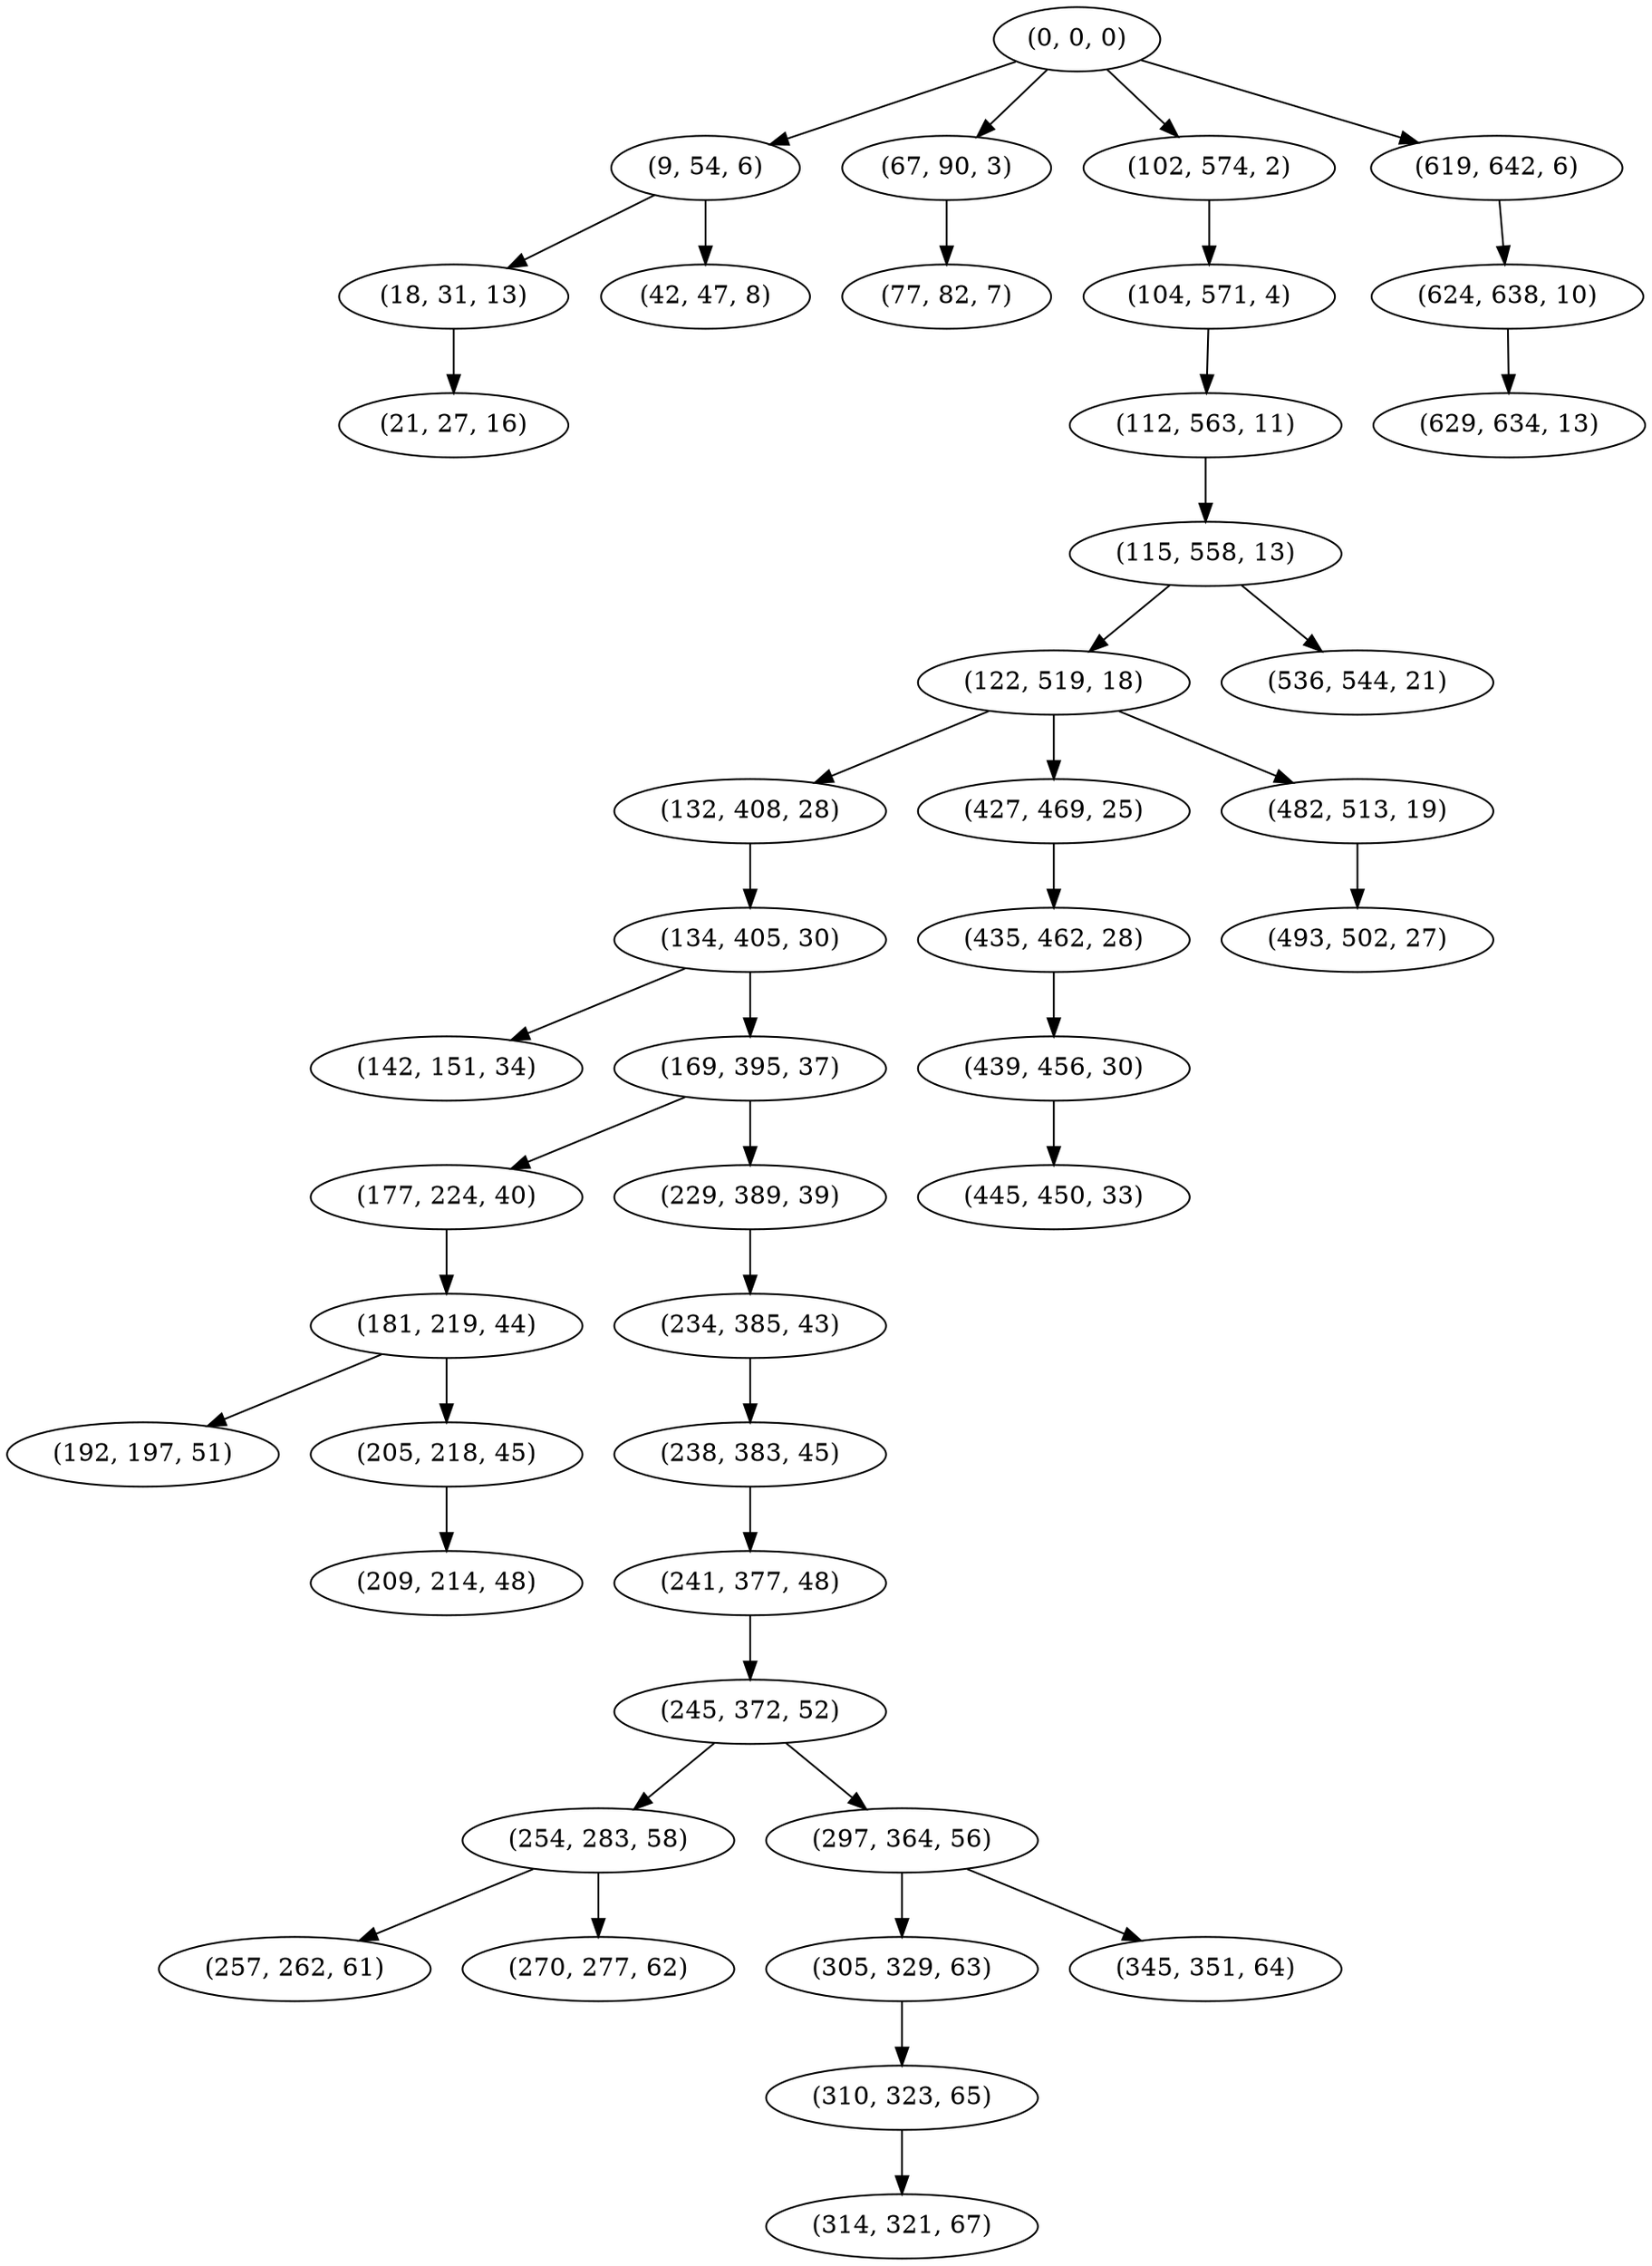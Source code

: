 digraph tree {
    "(0, 0, 0)";
    "(9, 54, 6)";
    "(18, 31, 13)";
    "(21, 27, 16)";
    "(42, 47, 8)";
    "(67, 90, 3)";
    "(77, 82, 7)";
    "(102, 574, 2)";
    "(104, 571, 4)";
    "(112, 563, 11)";
    "(115, 558, 13)";
    "(122, 519, 18)";
    "(132, 408, 28)";
    "(134, 405, 30)";
    "(142, 151, 34)";
    "(169, 395, 37)";
    "(177, 224, 40)";
    "(181, 219, 44)";
    "(192, 197, 51)";
    "(205, 218, 45)";
    "(209, 214, 48)";
    "(229, 389, 39)";
    "(234, 385, 43)";
    "(238, 383, 45)";
    "(241, 377, 48)";
    "(245, 372, 52)";
    "(254, 283, 58)";
    "(257, 262, 61)";
    "(270, 277, 62)";
    "(297, 364, 56)";
    "(305, 329, 63)";
    "(310, 323, 65)";
    "(314, 321, 67)";
    "(345, 351, 64)";
    "(427, 469, 25)";
    "(435, 462, 28)";
    "(439, 456, 30)";
    "(445, 450, 33)";
    "(482, 513, 19)";
    "(493, 502, 27)";
    "(536, 544, 21)";
    "(619, 642, 6)";
    "(624, 638, 10)";
    "(629, 634, 13)";
    "(0, 0, 0)" -> "(9, 54, 6)";
    "(0, 0, 0)" -> "(67, 90, 3)";
    "(0, 0, 0)" -> "(102, 574, 2)";
    "(0, 0, 0)" -> "(619, 642, 6)";
    "(9, 54, 6)" -> "(18, 31, 13)";
    "(9, 54, 6)" -> "(42, 47, 8)";
    "(18, 31, 13)" -> "(21, 27, 16)";
    "(67, 90, 3)" -> "(77, 82, 7)";
    "(102, 574, 2)" -> "(104, 571, 4)";
    "(104, 571, 4)" -> "(112, 563, 11)";
    "(112, 563, 11)" -> "(115, 558, 13)";
    "(115, 558, 13)" -> "(122, 519, 18)";
    "(115, 558, 13)" -> "(536, 544, 21)";
    "(122, 519, 18)" -> "(132, 408, 28)";
    "(122, 519, 18)" -> "(427, 469, 25)";
    "(122, 519, 18)" -> "(482, 513, 19)";
    "(132, 408, 28)" -> "(134, 405, 30)";
    "(134, 405, 30)" -> "(142, 151, 34)";
    "(134, 405, 30)" -> "(169, 395, 37)";
    "(169, 395, 37)" -> "(177, 224, 40)";
    "(169, 395, 37)" -> "(229, 389, 39)";
    "(177, 224, 40)" -> "(181, 219, 44)";
    "(181, 219, 44)" -> "(192, 197, 51)";
    "(181, 219, 44)" -> "(205, 218, 45)";
    "(205, 218, 45)" -> "(209, 214, 48)";
    "(229, 389, 39)" -> "(234, 385, 43)";
    "(234, 385, 43)" -> "(238, 383, 45)";
    "(238, 383, 45)" -> "(241, 377, 48)";
    "(241, 377, 48)" -> "(245, 372, 52)";
    "(245, 372, 52)" -> "(254, 283, 58)";
    "(245, 372, 52)" -> "(297, 364, 56)";
    "(254, 283, 58)" -> "(257, 262, 61)";
    "(254, 283, 58)" -> "(270, 277, 62)";
    "(297, 364, 56)" -> "(305, 329, 63)";
    "(297, 364, 56)" -> "(345, 351, 64)";
    "(305, 329, 63)" -> "(310, 323, 65)";
    "(310, 323, 65)" -> "(314, 321, 67)";
    "(427, 469, 25)" -> "(435, 462, 28)";
    "(435, 462, 28)" -> "(439, 456, 30)";
    "(439, 456, 30)" -> "(445, 450, 33)";
    "(482, 513, 19)" -> "(493, 502, 27)";
    "(619, 642, 6)" -> "(624, 638, 10)";
    "(624, 638, 10)" -> "(629, 634, 13)";
}
